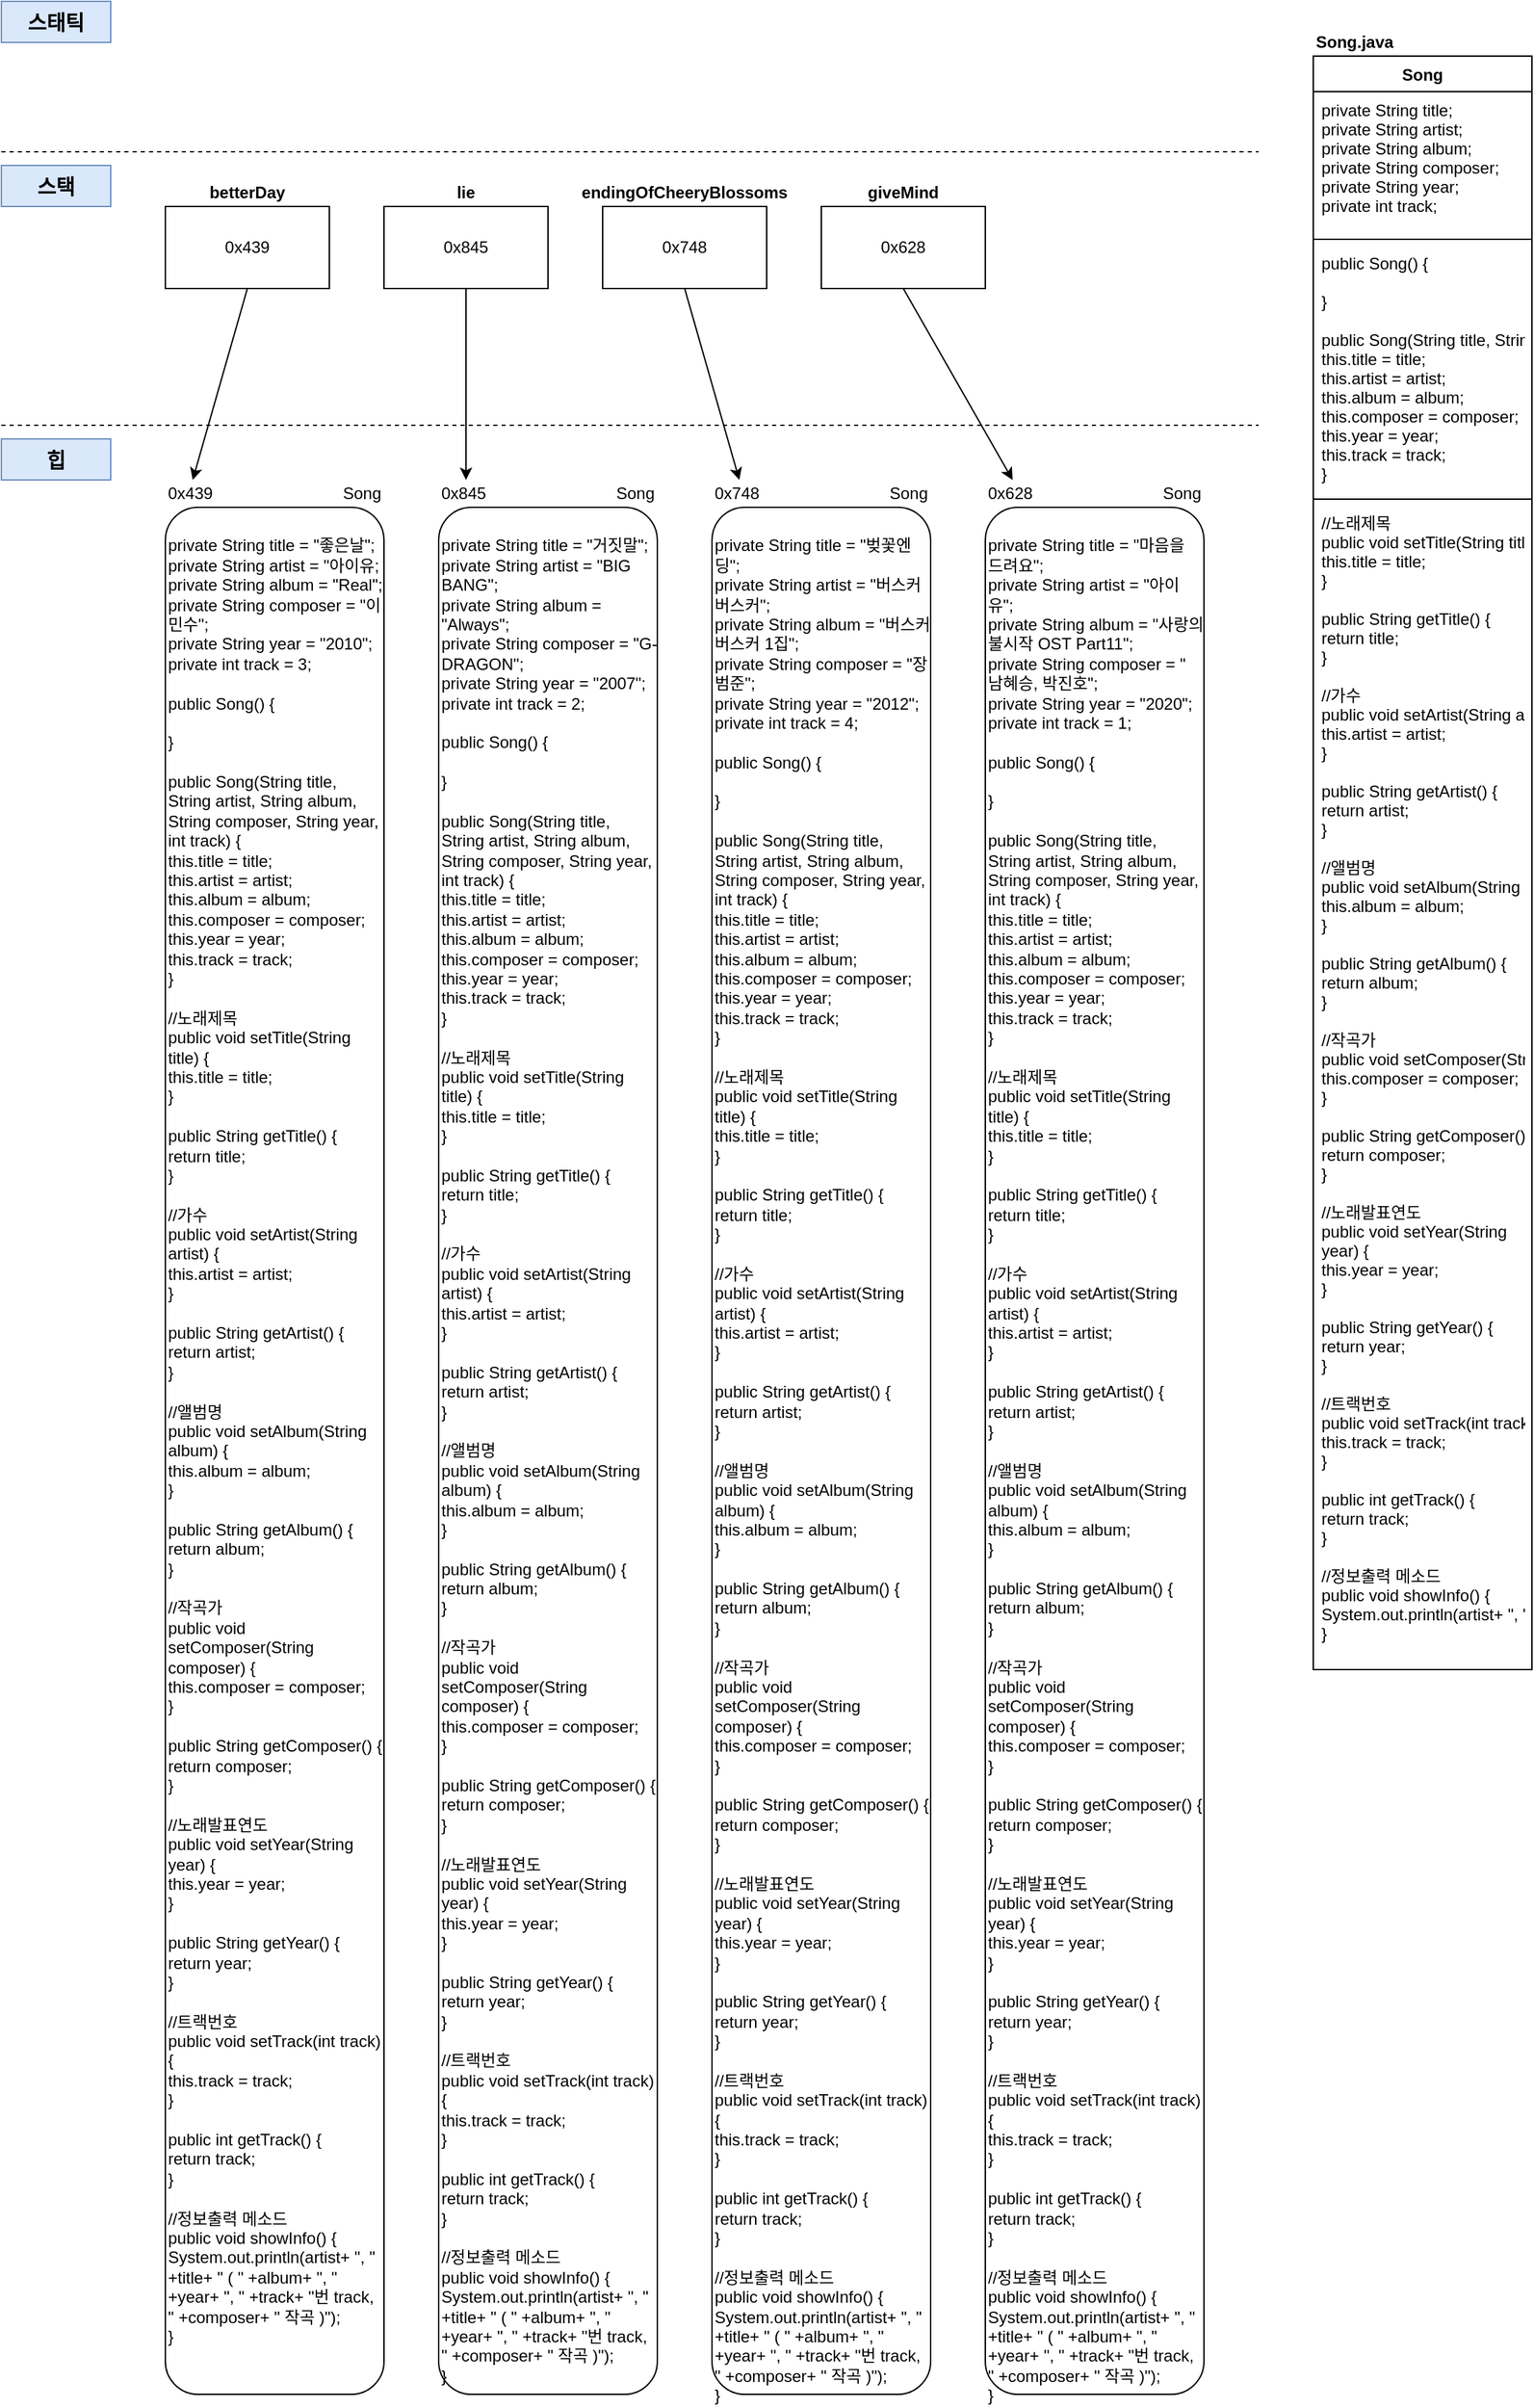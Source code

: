 <mxfile version="13.10.1" type="device"><diagram id="4M9veFwWJwYyHIDWzkil" name="Page-1"><mxGraphModel dx="544" dy="933" grid="1" gridSize="10" guides="1" tooltips="1" connect="1" arrows="1" fold="1" page="1" pageScale="1" pageWidth="827" pageHeight="1169" math="0" shadow="0"><root><mxCell id="0"/><mxCell id="1" parent="0"/><mxCell id="0_MMDdI4YtmM7xloeuNz-1" value="" style="endArrow=none;dashed=1;html=1;" edge="1" parent="1"><mxGeometry width="50" height="50" relative="1" as="geometry"><mxPoint y="120" as="sourcePoint"/><mxPoint x="920" y="120" as="targetPoint"/></mxGeometry></mxCell><mxCell id="0_MMDdI4YtmM7xloeuNz-2" value="" style="endArrow=none;dashed=1;html=1;" edge="1" parent="1"><mxGeometry width="50" height="50" relative="1" as="geometry"><mxPoint y="320" as="sourcePoint"/><mxPoint x="920" y="320" as="targetPoint"/></mxGeometry></mxCell><mxCell id="0_MMDdI4YtmM7xloeuNz-3" value="&lt;font style=&quot;font-size: 15px&quot;&gt;&lt;b&gt;스택&lt;/b&gt;&lt;/font&gt;" style="text;html=1;strokeColor=#6c8ebf;fillColor=#dae8fc;align=center;verticalAlign=middle;whiteSpace=wrap;rounded=0;" vertex="1" parent="1"><mxGeometry y="130" width="80" height="30" as="geometry"/></mxCell><mxCell id="0_MMDdI4YtmM7xloeuNz-4" value="&lt;font style=&quot;font-size: 15px&quot;&gt;&lt;b&gt;스태틱&lt;/b&gt;&lt;/font&gt;" style="text;html=1;strokeColor=#6c8ebf;fillColor=#dae8fc;align=center;verticalAlign=middle;whiteSpace=wrap;rounded=0;" vertex="1" parent="1"><mxGeometry y="10" width="80" height="30" as="geometry"/></mxCell><mxCell id="0_MMDdI4YtmM7xloeuNz-5" value="&lt;span style=&quot;font-size: 15px&quot;&gt;&lt;b&gt;힙&lt;/b&gt;&lt;/span&gt;" style="text;html=1;strokeColor=#6c8ebf;fillColor=#dae8fc;align=center;verticalAlign=middle;whiteSpace=wrap;rounded=0;" vertex="1" parent="1"><mxGeometry y="330" width="80" height="30" as="geometry"/></mxCell><mxCell id="0_MMDdI4YtmM7xloeuNz-43" value="&lt;span&gt;&lt;br&gt;private String title = &quot;좋은날&quot;;&lt;/span&gt;&lt;br style=&quot;padding: 0px ; margin: 0px&quot;&gt;&lt;span&gt;private String artist = &quot;아이유;&lt;/span&gt;&lt;br style=&quot;padding: 0px ; margin: 0px&quot;&gt;&lt;span&gt;private String album = &quot;Real&quot;;&lt;/span&gt;&lt;br style=&quot;padding: 0px ; margin: 0px&quot;&gt;&lt;span&gt;private String composer = &quot;이민수&quot;&lt;/span&gt;&lt;span&gt;;&lt;/span&gt;&lt;br style=&quot;padding: 0px ; margin: 0px&quot;&gt;&lt;span&gt;private String year = &quot;2010&quot;;&lt;/span&gt;&lt;br style=&quot;padding: 0px ; margin: 0px&quot;&gt;&lt;span&gt;private int track = 3;&lt;/span&gt;&lt;span&gt;&lt;br&gt;&lt;br&gt;&lt;/span&gt;&lt;span&gt;public Song() {&lt;/span&gt;&lt;br style=&quot;padding: 0px ; margin: 0px&quot;&gt;&lt;br style=&quot;padding: 0px ; margin: 0px&quot;&gt;&lt;span&gt;}&lt;/span&gt;&lt;br style=&quot;padding: 0px ; margin: 0px&quot;&gt;&lt;br style=&quot;padding: 0px ; margin: 0px&quot;&gt;&lt;span&gt;public Song(String title, String artist, String album, String composer, String year, int track) {&lt;/span&gt;&lt;br style=&quot;padding: 0px ; margin: 0px&quot;&gt;&lt;span&gt;this.title = title;&lt;/span&gt;&lt;br style=&quot;padding: 0px ; margin: 0px&quot;&gt;&lt;span&gt;this.artist = artist;&lt;/span&gt;&lt;br style=&quot;padding: 0px ; margin: 0px&quot;&gt;&lt;span&gt;this.album = album;&lt;/span&gt;&lt;br style=&quot;padding: 0px ; margin: 0px&quot;&gt;&lt;span&gt;this.composer = composer;&lt;/span&gt;&lt;br style=&quot;padding: 0px ; margin: 0px&quot;&gt;&lt;span&gt;this.year = year;&lt;/span&gt;&lt;br style=&quot;padding: 0px ; margin: 0px&quot;&gt;&lt;span&gt;this.track = track;&lt;/span&gt;&lt;br style=&quot;padding: 0px ; margin: 0px&quot;&gt;&lt;span&gt;}&lt;br&gt;&lt;/span&gt;&lt;span&gt;&lt;br&gt;&lt;/span&gt;&lt;span&gt;//노래제목&lt;/span&gt;&lt;br style=&quot;padding: 0px ; margin: 0px&quot;&gt;&lt;span&gt;public void setTitle(String title) {&lt;/span&gt;&lt;br style=&quot;padding: 0px ; margin: 0px&quot;&gt;&lt;span&gt;this.title = title;&lt;/span&gt;&lt;br style=&quot;padding: 0px ; margin: 0px&quot;&gt;&lt;span&gt;}&lt;/span&gt;&lt;br style=&quot;padding: 0px ; margin: 0px&quot;&gt;&lt;br style=&quot;padding: 0px ; margin: 0px&quot;&gt;&lt;span&gt;public String getTitle() {&lt;/span&gt;&lt;br style=&quot;padding: 0px ; margin: 0px&quot;&gt;&lt;span&gt;return title;&lt;/span&gt;&lt;br style=&quot;padding: 0px ; margin: 0px&quot;&gt;&lt;span&gt;}&lt;/span&gt;&lt;br style=&quot;padding: 0px ; margin: 0px&quot;&gt;&lt;br style=&quot;padding: 0px ; margin: 0px&quot;&gt;&lt;span&gt;//가수&lt;/span&gt;&lt;br style=&quot;padding: 0px ; margin: 0px&quot;&gt;&lt;span&gt;public void setArtist(String artist) {&lt;/span&gt;&lt;br style=&quot;padding: 0px ; margin: 0px&quot;&gt;&lt;span&gt;this.artist = artist;&lt;/span&gt;&lt;br style=&quot;padding: 0px ; margin: 0px&quot;&gt;&lt;span&gt;}&lt;/span&gt;&lt;br style=&quot;padding: 0px ; margin: 0px&quot;&gt;&lt;br style=&quot;padding: 0px ; margin: 0px&quot;&gt;&lt;span&gt;public String getArtist() {&lt;/span&gt;&lt;br style=&quot;padding: 0px ; margin: 0px&quot;&gt;&lt;span&gt;return artist;&lt;/span&gt;&lt;br style=&quot;padding: 0px ; margin: 0px&quot;&gt;&lt;span&gt;}&lt;/span&gt;&lt;br style=&quot;padding: 0px ; margin: 0px&quot;&gt;&lt;br style=&quot;padding: 0px ; margin: 0px&quot;&gt;&lt;span&gt;//앨범명&lt;/span&gt;&lt;br style=&quot;padding: 0px ; margin: 0px&quot;&gt;&lt;span&gt;public void setAlbum(String album) {&lt;/span&gt;&lt;br style=&quot;padding: 0px ; margin: 0px&quot;&gt;&lt;span&gt;this.album = album;&lt;/span&gt;&lt;br style=&quot;padding: 0px ; margin: 0px&quot;&gt;&lt;span&gt;}&lt;/span&gt;&lt;br style=&quot;padding: 0px ; margin: 0px&quot;&gt;&lt;br style=&quot;padding: 0px ; margin: 0px&quot;&gt;&lt;span&gt;public String getAlbum() {&lt;/span&gt;&lt;br style=&quot;padding: 0px ; margin: 0px&quot;&gt;&lt;span&gt;return album;&lt;/span&gt;&lt;br style=&quot;padding: 0px ; margin: 0px&quot;&gt;&lt;span&gt;}&lt;/span&gt;&lt;br style=&quot;padding: 0px ; margin: 0px&quot;&gt;&lt;br style=&quot;padding: 0px ; margin: 0px&quot;&gt;&lt;span&gt;//작곡가&lt;/span&gt;&lt;br style=&quot;padding: 0px ; margin: 0px&quot;&gt;&lt;span&gt;public void setComposer(String composer) {&lt;/span&gt;&lt;br style=&quot;padding: 0px ; margin: 0px&quot;&gt;&lt;span&gt;this.composer = composer;&lt;/span&gt;&lt;br style=&quot;padding: 0px ; margin: 0px&quot;&gt;&lt;span&gt;}&lt;/span&gt;&lt;br style=&quot;padding: 0px ; margin: 0px&quot;&gt;&lt;br style=&quot;padding: 0px ; margin: 0px&quot;&gt;&lt;span&gt;public String getComposer() {&lt;/span&gt;&lt;br style=&quot;padding: 0px ; margin: 0px&quot;&gt;&lt;span&gt;return composer;&lt;/span&gt;&lt;br style=&quot;padding: 0px ; margin: 0px&quot;&gt;&lt;span&gt;}&lt;/span&gt;&lt;br style=&quot;padding: 0px ; margin: 0px&quot;&gt;&lt;br style=&quot;padding: 0px ; margin: 0px&quot;&gt;&lt;span&gt;//노래발표연도&lt;/span&gt;&lt;br style=&quot;padding: 0px ; margin: 0px&quot;&gt;&lt;span&gt;public void setYear(&lt;/span&gt;&lt;span style=&quot;padding: 0px ; margin: 0px&quot;&gt;String&lt;/span&gt;&lt;br style=&quot;padding: 0px ; margin: 0px&quot;&gt;&lt;span&gt;year) {&lt;/span&gt;&lt;br style=&quot;padding: 0px ; margin: 0px&quot;&gt;&lt;span&gt;this.year = year;&lt;/span&gt;&lt;br style=&quot;padding: 0px ; margin: 0px&quot;&gt;&lt;span&gt;}&lt;/span&gt;&lt;br style=&quot;padding: 0px ; margin: 0px&quot;&gt;&lt;br style=&quot;padding: 0px ; margin: 0px&quot;&gt;&lt;span&gt;public&amp;nbsp;&lt;/span&gt;&lt;span style=&quot;padding: 0px ; margin: 0px&quot;&gt;String&lt;/span&gt;&lt;span&gt;&amp;nbsp;getYear() {&lt;/span&gt;&lt;br style=&quot;padding: 0px ; margin: 0px&quot;&gt;&lt;span&gt;return year;&lt;/span&gt;&lt;br style=&quot;padding: 0px ; margin: 0px&quot;&gt;&lt;span&gt;}&lt;/span&gt;&lt;br style=&quot;padding: 0px ; margin: 0px&quot;&gt;&lt;br style=&quot;padding: 0px ; margin: 0px&quot;&gt;&lt;span&gt;//트랙번호&lt;/span&gt;&lt;br style=&quot;padding: 0px ; margin: 0px&quot;&gt;&lt;span&gt;public void setTrack(int track) {&lt;/span&gt;&lt;br style=&quot;padding: 0px ; margin: 0px&quot;&gt;&lt;span&gt;this.track = track;&lt;/span&gt;&lt;br style=&quot;padding: 0px ; margin: 0px&quot;&gt;&lt;span&gt;}&lt;/span&gt;&lt;br style=&quot;padding: 0px ; margin: 0px&quot;&gt;&lt;br style=&quot;padding: 0px ; margin: 0px&quot;&gt;&lt;span&gt;public int getTrack() {&lt;/span&gt;&lt;br style=&quot;padding: 0px ; margin: 0px&quot;&gt;&lt;span&gt;return track;&lt;/span&gt;&lt;br style=&quot;padding: 0px ; margin: 0px&quot;&gt;&lt;span&gt;}&lt;/span&gt;&lt;br style=&quot;padding: 0px ; margin: 0px&quot;&gt;&lt;br style=&quot;padding: 0px ; margin: 0px&quot;&gt;&lt;span&gt;//정보출력 메소드&lt;/span&gt;&lt;br style=&quot;padding: 0px ; margin: 0px&quot;&gt;&lt;span&gt;public void showInfo() {&lt;/span&gt;&lt;br style=&quot;padding: 0px ; margin: 0px&quot;&gt;&lt;span&gt;System.out.println(artist+ &quot;, &quot; +title+ &quot; ( &quot; +album+ &quot;, &quot; +year+ &quot;, &quot; +track+ &quot;번 track, &quot; +composer+ &quot; 작곡 )&quot;);&lt;/span&gt;&lt;br style=&quot;padding: 0px ; margin: 0px&quot;&gt;&lt;span&gt;}&lt;/span&gt;&lt;span&gt;&lt;br&gt;&lt;/span&gt;" style="rounded=1;whiteSpace=wrap;html=1;align=left;verticalAlign=top;" vertex="1" parent="1"><mxGeometry x="120" y="380" width="160" height="1380" as="geometry"/></mxCell><mxCell id="0_MMDdI4YtmM7xloeuNz-44" value="0x439" style="text;html=1;strokeColor=none;fillColor=none;align=left;verticalAlign=middle;whiteSpace=wrap;rounded=0;" vertex="1" parent="1"><mxGeometry x="120" y="360" width="80" height="20" as="geometry"/></mxCell><mxCell id="0_MMDdI4YtmM7xloeuNz-45" value="Song" style="text;html=1;strokeColor=none;fillColor=none;align=right;verticalAlign=middle;whiteSpace=wrap;rounded=0;" vertex="1" parent="1"><mxGeometry x="200" y="360" width="80" height="20" as="geometry"/></mxCell><mxCell id="0_MMDdI4YtmM7xloeuNz-47" value="" style="endArrow=classic;html=1;entryX=0.25;entryY=0;entryDx=0;entryDy=0;exitX=0.5;exitY=1;exitDx=0;exitDy=0;" edge="1" parent="1" source="0_MMDdI4YtmM7xloeuNz-61" target="0_MMDdI4YtmM7xloeuNz-44"><mxGeometry width="50" height="50" relative="1" as="geometry"><mxPoint x="190" y="220" as="sourcePoint"/><mxPoint x="250" y="410" as="targetPoint"/></mxGeometry></mxCell><mxCell id="0_MMDdI4YtmM7xloeuNz-49" value="&lt;span&gt;&lt;br&gt;private String title = &quot;거짓말&quot;;&lt;/span&gt;&lt;br style=&quot;padding: 0px ; margin: 0px&quot;&gt;&lt;span&gt;private String artist = &quot;BIG BANG&quot;;&lt;/span&gt;&lt;br style=&quot;padding: 0px ; margin: 0px&quot;&gt;&lt;span&gt;private String album = &quot;Always&quot;;&lt;/span&gt;&lt;br style=&quot;padding: 0px ; margin: 0px&quot;&gt;&lt;span&gt;private String composer = &quot;G-DRAGON&quot;&lt;/span&gt;&lt;span&gt;;&lt;/span&gt;&lt;br style=&quot;padding: 0px ; margin: 0px&quot;&gt;&lt;span&gt;private String year = &quot;2007&quot;;&lt;/span&gt;&lt;br style=&quot;padding: 0px ; margin: 0px&quot;&gt;&lt;span&gt;private int track = 2;&lt;/span&gt;&lt;span&gt;&lt;br&gt;&lt;br&gt;&lt;/span&gt;&lt;span&gt;public Song() {&lt;/span&gt;&lt;br style=&quot;padding: 0px ; margin: 0px&quot;&gt;&lt;br style=&quot;padding: 0px ; margin: 0px&quot;&gt;&lt;span&gt;}&lt;/span&gt;&lt;br style=&quot;padding: 0px ; margin: 0px&quot;&gt;&lt;br style=&quot;padding: 0px ; margin: 0px&quot;&gt;&lt;span&gt;public Song(String title, String artist, String album, String composer, String year, int track) {&lt;/span&gt;&lt;br style=&quot;padding: 0px ; margin: 0px&quot;&gt;&lt;span&gt;this.title = title;&lt;/span&gt;&lt;br style=&quot;padding: 0px ; margin: 0px&quot;&gt;&lt;span&gt;this.artist = artist;&lt;/span&gt;&lt;br style=&quot;padding: 0px ; margin: 0px&quot;&gt;&lt;span&gt;this.album = album;&lt;/span&gt;&lt;br style=&quot;padding: 0px ; margin: 0px&quot;&gt;&lt;span&gt;this.composer = composer;&lt;/span&gt;&lt;br style=&quot;padding: 0px ; margin: 0px&quot;&gt;&lt;span&gt;this.year = year;&lt;/span&gt;&lt;br style=&quot;padding: 0px ; margin: 0px&quot;&gt;&lt;span&gt;this.track = track;&lt;/span&gt;&lt;br style=&quot;padding: 0px ; margin: 0px&quot;&gt;&lt;span&gt;}&lt;br&gt;&lt;/span&gt;&lt;span&gt;&lt;br&gt;&lt;/span&gt;&lt;span&gt;//노래제목&lt;/span&gt;&lt;br style=&quot;padding: 0px ; margin: 0px&quot;&gt;&lt;span&gt;public void setTitle(String title) {&lt;/span&gt;&lt;br style=&quot;padding: 0px ; margin: 0px&quot;&gt;&lt;span&gt;this.title = title;&lt;/span&gt;&lt;br style=&quot;padding: 0px ; margin: 0px&quot;&gt;&lt;span&gt;}&lt;/span&gt;&lt;br style=&quot;padding: 0px ; margin: 0px&quot;&gt;&lt;br style=&quot;padding: 0px ; margin: 0px&quot;&gt;&lt;span&gt;public String getTitle() {&lt;/span&gt;&lt;br style=&quot;padding: 0px ; margin: 0px&quot;&gt;&lt;span&gt;return title;&lt;/span&gt;&lt;br style=&quot;padding: 0px ; margin: 0px&quot;&gt;&lt;span&gt;}&lt;/span&gt;&lt;br style=&quot;padding: 0px ; margin: 0px&quot;&gt;&lt;br style=&quot;padding: 0px ; margin: 0px&quot;&gt;&lt;span&gt;//가수&lt;/span&gt;&lt;br style=&quot;padding: 0px ; margin: 0px&quot;&gt;&lt;span&gt;public void setArtist(String artist) {&lt;/span&gt;&lt;br style=&quot;padding: 0px ; margin: 0px&quot;&gt;&lt;span&gt;this.artist = artist;&lt;/span&gt;&lt;br style=&quot;padding: 0px ; margin: 0px&quot;&gt;&lt;span&gt;}&lt;/span&gt;&lt;br style=&quot;padding: 0px ; margin: 0px&quot;&gt;&lt;br style=&quot;padding: 0px ; margin: 0px&quot;&gt;&lt;span&gt;public String getArtist() {&lt;/span&gt;&lt;br style=&quot;padding: 0px ; margin: 0px&quot;&gt;&lt;span&gt;return artist;&lt;/span&gt;&lt;br style=&quot;padding: 0px ; margin: 0px&quot;&gt;&lt;span&gt;}&lt;/span&gt;&lt;br style=&quot;padding: 0px ; margin: 0px&quot;&gt;&lt;br style=&quot;padding: 0px ; margin: 0px&quot;&gt;&lt;span&gt;//앨범명&lt;/span&gt;&lt;br style=&quot;padding: 0px ; margin: 0px&quot;&gt;&lt;span&gt;public void setAlbum(String album) {&lt;/span&gt;&lt;br style=&quot;padding: 0px ; margin: 0px&quot;&gt;&lt;span&gt;this.album = album;&lt;/span&gt;&lt;br style=&quot;padding: 0px ; margin: 0px&quot;&gt;&lt;span&gt;}&lt;/span&gt;&lt;br style=&quot;padding: 0px ; margin: 0px&quot;&gt;&lt;br style=&quot;padding: 0px ; margin: 0px&quot;&gt;&lt;span&gt;public String getAlbum() {&lt;/span&gt;&lt;br style=&quot;padding: 0px ; margin: 0px&quot;&gt;&lt;span&gt;return album;&lt;/span&gt;&lt;br style=&quot;padding: 0px ; margin: 0px&quot;&gt;&lt;span&gt;}&lt;/span&gt;&lt;br style=&quot;padding: 0px ; margin: 0px&quot;&gt;&lt;br style=&quot;padding: 0px ; margin: 0px&quot;&gt;&lt;span&gt;//작곡가&lt;/span&gt;&lt;br style=&quot;padding: 0px ; margin: 0px&quot;&gt;&lt;span&gt;public void setComposer(String composer) {&lt;/span&gt;&lt;br style=&quot;padding: 0px ; margin: 0px&quot;&gt;&lt;span&gt;this.composer = composer;&lt;/span&gt;&lt;br style=&quot;padding: 0px ; margin: 0px&quot;&gt;&lt;span&gt;}&lt;/span&gt;&lt;br style=&quot;padding: 0px ; margin: 0px&quot;&gt;&lt;br style=&quot;padding: 0px ; margin: 0px&quot;&gt;&lt;span&gt;public String getComposer() {&lt;/span&gt;&lt;br style=&quot;padding: 0px ; margin: 0px&quot;&gt;&lt;span&gt;return composer;&lt;/span&gt;&lt;br style=&quot;padding: 0px ; margin: 0px&quot;&gt;&lt;span&gt;}&lt;/span&gt;&lt;br style=&quot;padding: 0px ; margin: 0px&quot;&gt;&lt;br style=&quot;padding: 0px ; margin: 0px&quot;&gt;&lt;span&gt;//노래발표연도&lt;/span&gt;&lt;br style=&quot;padding: 0px ; margin: 0px&quot;&gt;&lt;span&gt;public void setYear(&lt;/span&gt;&lt;span style=&quot;padding: 0px ; margin: 0px&quot;&gt;String&lt;/span&gt;&lt;br style=&quot;padding: 0px ; margin: 0px&quot;&gt;&lt;span&gt;year) {&lt;/span&gt;&lt;br style=&quot;padding: 0px ; margin: 0px&quot;&gt;&lt;span&gt;this.year = year;&lt;/span&gt;&lt;br style=&quot;padding: 0px ; margin: 0px&quot;&gt;&lt;span&gt;}&lt;/span&gt;&lt;br style=&quot;padding: 0px ; margin: 0px&quot;&gt;&lt;br style=&quot;padding: 0px ; margin: 0px&quot;&gt;&lt;span&gt;public&amp;nbsp;&lt;/span&gt;&lt;span style=&quot;padding: 0px ; margin: 0px&quot;&gt;String&lt;/span&gt;&lt;span&gt;&amp;nbsp;getYear() {&lt;/span&gt;&lt;br style=&quot;padding: 0px ; margin: 0px&quot;&gt;&lt;span&gt;return year;&lt;/span&gt;&lt;br style=&quot;padding: 0px ; margin: 0px&quot;&gt;&lt;span&gt;}&lt;/span&gt;&lt;br style=&quot;padding: 0px ; margin: 0px&quot;&gt;&lt;br style=&quot;padding: 0px ; margin: 0px&quot;&gt;&lt;span&gt;//트랙번호&lt;/span&gt;&lt;br style=&quot;padding: 0px ; margin: 0px&quot;&gt;&lt;span&gt;public void setTrack(int track) {&lt;/span&gt;&lt;br style=&quot;padding: 0px ; margin: 0px&quot;&gt;&lt;span&gt;this.track = track;&lt;/span&gt;&lt;br style=&quot;padding: 0px ; margin: 0px&quot;&gt;&lt;span&gt;}&lt;/span&gt;&lt;br style=&quot;padding: 0px ; margin: 0px&quot;&gt;&lt;br style=&quot;padding: 0px ; margin: 0px&quot;&gt;&lt;span&gt;public int getTrack() {&lt;/span&gt;&lt;br style=&quot;padding: 0px ; margin: 0px&quot;&gt;&lt;span&gt;return track;&lt;/span&gt;&lt;br style=&quot;padding: 0px ; margin: 0px&quot;&gt;&lt;span&gt;}&lt;/span&gt;&lt;br style=&quot;padding: 0px ; margin: 0px&quot;&gt;&lt;br style=&quot;padding: 0px ; margin: 0px&quot;&gt;&lt;span&gt;//정보출력 메소드&lt;/span&gt;&lt;br style=&quot;padding: 0px ; margin: 0px&quot;&gt;&lt;span&gt;public void showInfo() {&lt;/span&gt;&lt;br style=&quot;padding: 0px ; margin: 0px&quot;&gt;&lt;span&gt;System.out.println(artist+ &quot;, &quot; +title+ &quot; ( &quot; +album+ &quot;, &quot; +year+ &quot;, &quot; +track+ &quot;번 track, &quot; +composer+ &quot; 작곡 )&quot;);&lt;/span&gt;&lt;br style=&quot;padding: 0px ; margin: 0px&quot;&gt;&lt;span&gt;}&lt;/span&gt;&lt;span&gt;&lt;br&gt;&lt;/span&gt;" style="rounded=1;whiteSpace=wrap;html=1;align=left;verticalAlign=top;" vertex="1" parent="1"><mxGeometry x="320" y="380" width="160" height="1380" as="geometry"/></mxCell><mxCell id="0_MMDdI4YtmM7xloeuNz-50" value="0x845" style="text;html=1;strokeColor=none;fillColor=none;align=left;verticalAlign=middle;whiteSpace=wrap;rounded=0;" vertex="1" parent="1"><mxGeometry x="320" y="360" width="80" height="20" as="geometry"/></mxCell><mxCell id="0_MMDdI4YtmM7xloeuNz-51" value="Song" style="text;html=1;strokeColor=none;fillColor=none;align=right;verticalAlign=middle;whiteSpace=wrap;rounded=0;" vertex="1" parent="1"><mxGeometry x="400" y="360" width="80" height="20" as="geometry"/></mxCell><mxCell id="0_MMDdI4YtmM7xloeuNz-52" value="" style="endArrow=classic;html=1;exitX=0.5;exitY=1;exitDx=0;exitDy=0;entryX=0.25;entryY=0;entryDx=0;entryDy=0;" edge="1" parent="1" source="0_MMDdI4YtmM7xloeuNz-66" target="0_MMDdI4YtmM7xloeuNz-50"><mxGeometry width="50" height="50" relative="1" as="geometry"><mxPoint x="390" y="220.0" as="sourcePoint"/><mxPoint x="450" y="410" as="targetPoint"/></mxGeometry></mxCell><mxCell id="0_MMDdI4YtmM7xloeuNz-54" value="&lt;span&gt;&lt;br&gt;private String title = &quot;벚꽃엔딩&quot;;&lt;/span&gt;&lt;br style=&quot;padding: 0px ; margin: 0px&quot;&gt;&lt;span&gt;private String artist = &quot;버스커버스커&quot;;&lt;/span&gt;&lt;br style=&quot;padding: 0px ; margin: 0px&quot;&gt;&lt;span&gt;private String album = &quot;버스커버스커 1집&quot;;&lt;/span&gt;&lt;br style=&quot;padding: 0px ; margin: 0px&quot;&gt;&lt;span&gt;private String composer = &quot;장범준&quot;&lt;/span&gt;&lt;span&gt;;&lt;/span&gt;&lt;br style=&quot;padding: 0px ; margin: 0px&quot;&gt;&lt;span&gt;private String year = &quot;2012&quot;;&lt;/span&gt;&lt;br style=&quot;padding: 0px ; margin: 0px&quot;&gt;&lt;span&gt;private int track = 4;&lt;/span&gt;&lt;span&gt;&lt;br&gt;&lt;/span&gt;&lt;span&gt;&lt;br&gt;&lt;/span&gt;&lt;span&gt;public Song() {&lt;/span&gt;&lt;br style=&quot;padding: 0px ; margin: 0px&quot;&gt;&lt;br style=&quot;padding: 0px ; margin: 0px&quot;&gt;&lt;span&gt;}&lt;/span&gt;&lt;br style=&quot;padding: 0px ; margin: 0px&quot;&gt;&lt;br style=&quot;padding: 0px ; margin: 0px&quot;&gt;&lt;span&gt;public Song(String title, String artist, String album, String composer, String year, int track) {&lt;/span&gt;&lt;br style=&quot;padding: 0px ; margin: 0px&quot;&gt;&lt;span&gt;this.title = title;&lt;/span&gt;&lt;br style=&quot;padding: 0px ; margin: 0px&quot;&gt;&lt;span&gt;this.artist = artist;&lt;/span&gt;&lt;br style=&quot;padding: 0px ; margin: 0px&quot;&gt;&lt;span&gt;this.album = album;&lt;/span&gt;&lt;br style=&quot;padding: 0px ; margin: 0px&quot;&gt;&lt;span&gt;this.composer = composer;&lt;/span&gt;&lt;br style=&quot;padding: 0px ; margin: 0px&quot;&gt;&lt;span&gt;this.year = year;&lt;/span&gt;&lt;br style=&quot;padding: 0px ; margin: 0px&quot;&gt;&lt;span&gt;this.track = track;&lt;/span&gt;&lt;br style=&quot;padding: 0px ; margin: 0px&quot;&gt;&lt;span&gt;}&lt;br&gt;&lt;/span&gt;&lt;span&gt;&lt;br&gt;//노래제목&lt;/span&gt;&lt;br style=&quot;padding: 0px ; margin: 0px&quot;&gt;&lt;span&gt;public void setTitle(String title) {&lt;/span&gt;&lt;br style=&quot;padding: 0px ; margin: 0px&quot;&gt;&lt;span&gt;this.title = title;&lt;/span&gt;&lt;br style=&quot;padding: 0px ; margin: 0px&quot;&gt;&lt;span&gt;}&lt;/span&gt;&lt;br style=&quot;padding: 0px ; margin: 0px&quot;&gt;&lt;br style=&quot;padding: 0px ; margin: 0px&quot;&gt;&lt;span&gt;public String getTitle() {&lt;/span&gt;&lt;br style=&quot;padding: 0px ; margin: 0px&quot;&gt;&lt;span&gt;return title;&lt;/span&gt;&lt;br style=&quot;padding: 0px ; margin: 0px&quot;&gt;&lt;span&gt;}&lt;/span&gt;&lt;br style=&quot;padding: 0px ; margin: 0px&quot;&gt;&lt;br style=&quot;padding: 0px ; margin: 0px&quot;&gt;&lt;span&gt;//가수&lt;/span&gt;&lt;br style=&quot;padding: 0px ; margin: 0px&quot;&gt;&lt;span&gt;public void setArtist(String artist) {&lt;/span&gt;&lt;br style=&quot;padding: 0px ; margin: 0px&quot;&gt;&lt;span&gt;this.artist = artist;&lt;/span&gt;&lt;br style=&quot;padding: 0px ; margin: 0px&quot;&gt;&lt;span&gt;}&lt;/span&gt;&lt;br style=&quot;padding: 0px ; margin: 0px&quot;&gt;&lt;br style=&quot;padding: 0px ; margin: 0px&quot;&gt;&lt;span&gt;public String getArtist() {&lt;/span&gt;&lt;br style=&quot;padding: 0px ; margin: 0px&quot;&gt;&lt;span&gt;return artist;&lt;/span&gt;&lt;br style=&quot;padding: 0px ; margin: 0px&quot;&gt;&lt;span&gt;}&lt;/span&gt;&lt;br style=&quot;padding: 0px ; margin: 0px&quot;&gt;&lt;br style=&quot;padding: 0px ; margin: 0px&quot;&gt;&lt;span&gt;//앨범명&lt;/span&gt;&lt;br style=&quot;padding: 0px ; margin: 0px&quot;&gt;&lt;span&gt;public void setAlbum(String album) {&lt;/span&gt;&lt;br style=&quot;padding: 0px ; margin: 0px&quot;&gt;&lt;span&gt;this.album = album;&lt;/span&gt;&lt;br style=&quot;padding: 0px ; margin: 0px&quot;&gt;&lt;span&gt;}&lt;/span&gt;&lt;br style=&quot;padding: 0px ; margin: 0px&quot;&gt;&lt;br style=&quot;padding: 0px ; margin: 0px&quot;&gt;&lt;span&gt;public String getAlbum() {&lt;/span&gt;&lt;br style=&quot;padding: 0px ; margin: 0px&quot;&gt;&lt;span&gt;return album;&lt;/span&gt;&lt;br style=&quot;padding: 0px ; margin: 0px&quot;&gt;&lt;span&gt;}&lt;/span&gt;&lt;br style=&quot;padding: 0px ; margin: 0px&quot;&gt;&lt;br style=&quot;padding: 0px ; margin: 0px&quot;&gt;&lt;span&gt;//작곡가&lt;/span&gt;&lt;br style=&quot;padding: 0px ; margin: 0px&quot;&gt;&lt;span&gt;public void setComposer(String composer) {&lt;/span&gt;&lt;br style=&quot;padding: 0px ; margin: 0px&quot;&gt;&lt;span&gt;this.composer = composer;&lt;/span&gt;&lt;br style=&quot;padding: 0px ; margin: 0px&quot;&gt;&lt;span&gt;}&lt;/span&gt;&lt;br style=&quot;padding: 0px ; margin: 0px&quot;&gt;&lt;br style=&quot;padding: 0px ; margin: 0px&quot;&gt;&lt;span&gt;public String getComposer() {&lt;/span&gt;&lt;br style=&quot;padding: 0px ; margin: 0px&quot;&gt;&lt;span&gt;return composer;&lt;/span&gt;&lt;br style=&quot;padding: 0px ; margin: 0px&quot;&gt;&lt;span&gt;}&lt;/span&gt;&lt;br style=&quot;padding: 0px ; margin: 0px&quot;&gt;&lt;br style=&quot;padding: 0px ; margin: 0px&quot;&gt;&lt;span&gt;//노래발표연도&lt;/span&gt;&lt;br style=&quot;padding: 0px ; margin: 0px&quot;&gt;&lt;span&gt;public void setYear(&lt;/span&gt;&lt;span style=&quot;padding: 0px ; margin: 0px&quot;&gt;String&lt;/span&gt;&lt;br style=&quot;padding: 0px ; margin: 0px&quot;&gt;&lt;span&gt;year) {&lt;/span&gt;&lt;br style=&quot;padding: 0px ; margin: 0px&quot;&gt;&lt;span&gt;this.year = year;&lt;/span&gt;&lt;br style=&quot;padding: 0px ; margin: 0px&quot;&gt;&lt;span&gt;}&lt;/span&gt;&lt;br style=&quot;padding: 0px ; margin: 0px&quot;&gt;&lt;br style=&quot;padding: 0px ; margin: 0px&quot;&gt;&lt;span&gt;public&amp;nbsp;&lt;/span&gt;&lt;span style=&quot;padding: 0px ; margin: 0px&quot;&gt;String&lt;/span&gt;&lt;span&gt;&amp;nbsp;getYear() {&lt;/span&gt;&lt;br style=&quot;padding: 0px ; margin: 0px&quot;&gt;&lt;span&gt;return year;&lt;/span&gt;&lt;br style=&quot;padding: 0px ; margin: 0px&quot;&gt;&lt;span&gt;}&lt;/span&gt;&lt;br style=&quot;padding: 0px ; margin: 0px&quot;&gt;&lt;br style=&quot;padding: 0px ; margin: 0px&quot;&gt;&lt;span&gt;//트랙번호&lt;/span&gt;&lt;br style=&quot;padding: 0px ; margin: 0px&quot;&gt;&lt;span&gt;public void setTrack(int track) {&lt;/span&gt;&lt;br style=&quot;padding: 0px ; margin: 0px&quot;&gt;&lt;span&gt;this.track = track;&lt;/span&gt;&lt;br style=&quot;padding: 0px ; margin: 0px&quot;&gt;&lt;span&gt;}&lt;/span&gt;&lt;br style=&quot;padding: 0px ; margin: 0px&quot;&gt;&lt;br style=&quot;padding: 0px ; margin: 0px&quot;&gt;&lt;span&gt;public int getTrack() {&lt;/span&gt;&lt;br style=&quot;padding: 0px ; margin: 0px&quot;&gt;&lt;span&gt;return track;&lt;/span&gt;&lt;br style=&quot;padding: 0px ; margin: 0px&quot;&gt;&lt;span&gt;}&lt;/span&gt;&lt;br style=&quot;padding: 0px ; margin: 0px&quot;&gt;&lt;br style=&quot;padding: 0px ; margin: 0px&quot;&gt;&lt;span&gt;//정보출력 메소드&lt;/span&gt;&lt;br style=&quot;padding: 0px ; margin: 0px&quot;&gt;&lt;span&gt;public void showInfo() {&lt;/span&gt;&lt;br style=&quot;padding: 0px ; margin: 0px&quot;&gt;&lt;span&gt;System.out.println(artist+ &quot;, &quot; +title+ &quot; ( &quot; +album+ &quot;, &quot; +year+ &quot;, &quot; +track+ &quot;번 track, &quot; +composer+ &quot; 작곡 )&quot;);&lt;/span&gt;&lt;br style=&quot;padding: 0px ; margin: 0px&quot;&gt;&lt;span&gt;}&lt;/span&gt;&lt;span&gt;&lt;br&gt;&lt;/span&gt;" style="rounded=1;whiteSpace=wrap;html=1;align=left;verticalAlign=top;" vertex="1" parent="1"><mxGeometry x="520" y="380" width="160" height="1380" as="geometry"/></mxCell><mxCell id="0_MMDdI4YtmM7xloeuNz-55" value="0x748" style="text;html=1;strokeColor=none;fillColor=none;align=left;verticalAlign=middle;whiteSpace=wrap;rounded=0;" vertex="1" parent="1"><mxGeometry x="520" y="360" width="80" height="20" as="geometry"/></mxCell><mxCell id="0_MMDdI4YtmM7xloeuNz-56" value="Song" style="text;html=1;strokeColor=none;fillColor=none;align=right;verticalAlign=middle;whiteSpace=wrap;rounded=0;" vertex="1" parent="1"><mxGeometry x="600" y="360" width="80" height="20" as="geometry"/></mxCell><mxCell id="0_MMDdI4YtmM7xloeuNz-57" value="" style="endArrow=classic;html=1;exitX=0.5;exitY=1;exitDx=0;exitDy=0;entryX=0.25;entryY=0;entryDx=0;entryDy=0;" edge="1" parent="1" source="0_MMDdI4YtmM7xloeuNz-69" target="0_MMDdI4YtmM7xloeuNz-55"><mxGeometry width="50" height="50" relative="1" as="geometry"><mxPoint x="590" y="220.0" as="sourcePoint"/><mxPoint x="650" y="410" as="targetPoint"/></mxGeometry></mxCell><mxCell id="0_MMDdI4YtmM7xloeuNz-63" value="" style="group" vertex="1" connectable="0" parent="1"><mxGeometry x="120" y="140" width="120" height="80" as="geometry"/></mxCell><mxCell id="0_MMDdI4YtmM7xloeuNz-61" value="0x439" style="rounded=0;whiteSpace=wrap;html=1;" vertex="1" parent="0_MMDdI4YtmM7xloeuNz-63"><mxGeometry y="20" width="120" height="60" as="geometry"/></mxCell><mxCell id="0_MMDdI4YtmM7xloeuNz-62" value="&lt;b&gt;betterDay&lt;/b&gt;" style="text;html=1;strokeColor=none;fillColor=none;align=center;verticalAlign=middle;whiteSpace=wrap;rounded=0;" vertex="1" parent="0_MMDdI4YtmM7xloeuNz-63"><mxGeometry width="120" height="20" as="geometry"/></mxCell><mxCell id="0_MMDdI4YtmM7xloeuNz-65" value="" style="group" vertex="1" connectable="0" parent="1"><mxGeometry x="280" y="140" width="120" height="80" as="geometry"/></mxCell><mxCell id="0_MMDdI4YtmM7xloeuNz-66" value="0x845" style="rounded=0;whiteSpace=wrap;html=1;" vertex="1" parent="0_MMDdI4YtmM7xloeuNz-65"><mxGeometry y="20" width="120" height="60" as="geometry"/></mxCell><mxCell id="0_MMDdI4YtmM7xloeuNz-67" value="&lt;b&gt;lie&lt;/b&gt;" style="text;html=1;strokeColor=none;fillColor=none;align=center;verticalAlign=middle;whiteSpace=wrap;rounded=0;" vertex="1" parent="0_MMDdI4YtmM7xloeuNz-65"><mxGeometry width="120" height="20" as="geometry"/></mxCell><mxCell id="0_MMDdI4YtmM7xloeuNz-68" value="" style="group" vertex="1" connectable="0" parent="1"><mxGeometry x="440" y="140" width="120" height="80" as="geometry"/></mxCell><mxCell id="0_MMDdI4YtmM7xloeuNz-69" value="0x748" style="rounded=0;whiteSpace=wrap;html=1;" vertex="1" parent="0_MMDdI4YtmM7xloeuNz-68"><mxGeometry y="20" width="120" height="60" as="geometry"/></mxCell><mxCell id="0_MMDdI4YtmM7xloeuNz-70" value="&lt;b&gt;endingOfCheeryBlossoms&lt;/b&gt;" style="text;html=1;strokeColor=none;fillColor=none;align=center;verticalAlign=middle;whiteSpace=wrap;rounded=0;" vertex="1" parent="0_MMDdI4YtmM7xloeuNz-68"><mxGeometry width="120" height="20" as="geometry"/></mxCell><mxCell id="0_MMDdI4YtmM7xloeuNz-60" value="" style="group;fontStyle=1" vertex="1" connectable="0" parent="1"><mxGeometry x="960" y="30" width="160" height="1010" as="geometry"/></mxCell><mxCell id="0_MMDdI4YtmM7xloeuNz-27" value="Song" style="swimlane;fontStyle=1;align=center;verticalAlign=top;childLayout=stackLayout;horizontal=1;startSize=26;horizontalStack=0;resizeParent=1;resizeParentMax=0;resizeLast=0;collapsible=1;marginBottom=0;" vertex="1" parent="0_MMDdI4YtmM7xloeuNz-60"><mxGeometry y="20" width="160" height="1180" as="geometry"/></mxCell><mxCell id="0_MMDdI4YtmM7xloeuNz-28" value="private String title;&#10;private String artist;&#10;private String album;&#10;private String composer;&#10;private String year;&#10;private int track;" style="text;strokeColor=none;fillColor=none;align=left;verticalAlign=top;spacingLeft=4;spacingRight=4;overflow=hidden;rotatable=0;points=[[0,0.5],[1,0.5]];portConstraint=eastwest;" vertex="1" parent="0_MMDdI4YtmM7xloeuNz-27"><mxGeometry y="26" width="160" height="104" as="geometry"/></mxCell><mxCell id="0_MMDdI4YtmM7xloeuNz-29" value="" style="line;strokeWidth=1;fillColor=none;align=left;verticalAlign=middle;spacingTop=-1;spacingLeft=3;spacingRight=3;rotatable=0;labelPosition=right;points=[];portConstraint=eastwest;" vertex="1" parent="0_MMDdI4YtmM7xloeuNz-27"><mxGeometry y="130" width="160" height="8" as="geometry"/></mxCell><mxCell id="0_MMDdI4YtmM7xloeuNz-82" value="public Song() {&#10;&#10;}&#10;&#10;&#9;public Song(String title, String artist, String album, String composer, String year, int track) {&#10;&#9;&#9;this.title = title;&#10;&#9;&#9;this.artist = artist;&#10;&#9;&#9;this.album = album;&#10;&#9;&#9;this.composer = composer;&#10;&#9;&#9;this.year = year;&#10;&#9;&#9;this.track = track;&#10;&#9;}" style="text;strokeColor=none;fillColor=none;align=left;verticalAlign=top;spacingLeft=4;spacingRight=4;overflow=hidden;rotatable=0;points=[[0,0.5],[1,0.5]];portConstraint=eastwest;" vertex="1" parent="0_MMDdI4YtmM7xloeuNz-27"><mxGeometry y="138" width="160" height="182" as="geometry"/></mxCell><mxCell id="0_MMDdI4YtmM7xloeuNz-83" value="" style="line;strokeWidth=1;fillColor=none;align=left;verticalAlign=middle;spacingTop=-1;spacingLeft=3;spacingRight=3;rotatable=0;labelPosition=right;points=[];portConstraint=eastwest;" vertex="1" parent="0_MMDdI4YtmM7xloeuNz-27"><mxGeometry y="320" width="160" height="8" as="geometry"/></mxCell><mxCell id="0_MMDdI4YtmM7xloeuNz-30" value="//노래제목&#10;&#9;public void setTitle(String title) {&#10;&#9;&#9;this.title = title;&#10;&#9;}&#10;&#9;&#10;&#9;public String getTitle() {&#10;&#9;&#9;return title;&#10;&#9;}&#10;&#9;&#10;&#9;//가수&#10;&#9;public void setArtist(String artist) {&#10;&#9;&#9;this.artist = artist;&#10;&#9;}&#10;&#9;&#10;&#9;public String getArtist() {&#10;&#9;&#9;return artist;&#10;&#9;}&#10;&#9;&#10;&#9;//앨범명&#10;&#9;public void setAlbum(String album) {&#10;&#9;&#9;this.album = album;&#10;&#9;}&#10;&#9;&#10;&#9;public String getAlbum() {&#10;&#9;&#9;return album;&#10;&#9;}&#10;&#9;&#10;&#9;//작곡가&#10;&#9;public void setComposer(String composer) {&#10;&#9;&#9;this.composer = composer;&#10;&#9;}&#10;&#9;&#10;&#9;public String getComposer() {&#10;&#9;&#9;return composer;&#10;&#9;}&#10;&#9;&#10;&#9;//노래발표연도&#10;&#9;public void setYear(String&#10;year) {&#10;&#9;&#9;this.year = year;&#10;&#9;}&#10;&#9;&#10;&#9;public String getYear() {&#10;&#9;&#9;return year;&#10;&#9;}&#10;&#9;&#10;&#9;//트랙번호&#10;&#9;public void setTrack(int track) {&#10;&#9;&#9;this.track = track;&#10;&#9;}&#10;&#9;&#10;&#9;public int getTrack() {&#10;&#9;&#9;return track;&#10;&#9;}&#10;&#9;&#10;&#9;//정보출력 메소드&#10;&#9;public void showInfo() {&#10;&#9;&#9;System.out.println(artist+ &quot;, &quot; +title+ &quot; ( &quot; +album+ &quot;, &quot; +year+ &quot;, &quot; +track+ &quot;번 track, &quot; +composer+ &quot; 작곡 )&quot;);&#10;&#9;}" style="text;strokeColor=none;fillColor=none;align=left;verticalAlign=top;spacingLeft=4;spacingRight=4;overflow=hidden;rotatable=0;points=[[0,0.5],[1,0.5]];portConstraint=eastwest;" vertex="1" parent="0_MMDdI4YtmM7xloeuNz-27"><mxGeometry y="328" width="160" height="852" as="geometry"/></mxCell><mxCell id="0_MMDdI4YtmM7xloeuNz-59" value="&lt;b&gt;Song.java&lt;/b&gt;" style="text;html=1;strokeColor=none;fillColor=none;align=left;verticalAlign=middle;whiteSpace=wrap;rounded=0;" vertex="1" parent="0_MMDdI4YtmM7xloeuNz-60"><mxGeometry width="160" height="20" as="geometry"/></mxCell><mxCell id="0_MMDdI4YtmM7xloeuNz-71" value="&lt;span&gt;&lt;br&gt;private String title = &quot;마음을 드려요&quot;;&lt;/span&gt;&lt;br style=&quot;padding: 0px ; margin: 0px&quot;&gt;&lt;span&gt;private String artist = &quot;아이유&quot;;&lt;/span&gt;&lt;br style=&quot;padding: 0px ; margin: 0px&quot;&gt;&lt;span&gt;private String album = &quot;사랑의 불시작 OST Part11&quot;;&lt;/span&gt;&lt;br style=&quot;padding: 0px ; margin: 0px&quot;&gt;&lt;span&gt;private String composer = &quot; 남혜승, 박진호&quot;&lt;/span&gt;&lt;span&gt;;&lt;/span&gt;&lt;br style=&quot;padding: 0px ; margin: 0px&quot;&gt;&lt;span&gt;private String year = &quot;2020&quot;;&lt;/span&gt;&lt;br style=&quot;padding: 0px ; margin: 0px&quot;&gt;&lt;span&gt;private int track = 1;&lt;/span&gt;&lt;span&gt;&lt;br&gt;&lt;br&gt;&lt;/span&gt;&lt;span&gt;public Song() {&lt;/span&gt;&lt;br style=&quot;padding: 0px ; margin: 0px&quot;&gt;&lt;br style=&quot;padding: 0px ; margin: 0px&quot;&gt;&lt;span&gt;}&lt;/span&gt;&lt;br style=&quot;padding: 0px ; margin: 0px&quot;&gt;&lt;br style=&quot;padding: 0px ; margin: 0px&quot;&gt;&lt;span&gt;public Song(String title, String artist, String album, String composer, String year, int track) {&lt;/span&gt;&lt;br style=&quot;padding: 0px ; margin: 0px&quot;&gt;&lt;span&gt;this.title = title;&lt;/span&gt;&lt;br style=&quot;padding: 0px ; margin: 0px&quot;&gt;&lt;span&gt;this.artist = artist;&lt;/span&gt;&lt;br style=&quot;padding: 0px ; margin: 0px&quot;&gt;&lt;span&gt;this.album = album;&lt;/span&gt;&lt;br style=&quot;padding: 0px ; margin: 0px&quot;&gt;&lt;span&gt;this.composer = composer;&lt;/span&gt;&lt;br style=&quot;padding: 0px ; margin: 0px&quot;&gt;&lt;span&gt;this.year = year;&lt;/span&gt;&lt;br style=&quot;padding: 0px ; margin: 0px&quot;&gt;&lt;span&gt;this.track = track;&lt;/span&gt;&lt;br style=&quot;padding: 0px ; margin: 0px&quot;&gt;&lt;span&gt;}&lt;br&gt;&lt;/span&gt;&lt;span&gt;&lt;br&gt;&lt;/span&gt;&lt;span&gt;//노래제목&lt;/span&gt;&lt;br style=&quot;padding: 0px ; margin: 0px&quot;&gt;&lt;span&gt;public void setTitle(String title) {&lt;/span&gt;&lt;br style=&quot;padding: 0px ; margin: 0px&quot;&gt;&lt;span&gt;this.title = title;&lt;/span&gt;&lt;br style=&quot;padding: 0px ; margin: 0px&quot;&gt;&lt;span&gt;}&lt;/span&gt;&lt;br style=&quot;padding: 0px ; margin: 0px&quot;&gt;&lt;br style=&quot;padding: 0px ; margin: 0px&quot;&gt;&lt;span&gt;public String getTitle() {&lt;/span&gt;&lt;br style=&quot;padding: 0px ; margin: 0px&quot;&gt;&lt;span&gt;return title;&lt;/span&gt;&lt;br style=&quot;padding: 0px ; margin: 0px&quot;&gt;&lt;span&gt;}&lt;/span&gt;&lt;br style=&quot;padding: 0px ; margin: 0px&quot;&gt;&lt;br style=&quot;padding: 0px ; margin: 0px&quot;&gt;&lt;span&gt;//가수&lt;/span&gt;&lt;br style=&quot;padding: 0px ; margin: 0px&quot;&gt;&lt;span&gt;public void setArtist(String artist) {&lt;/span&gt;&lt;br style=&quot;padding: 0px ; margin: 0px&quot;&gt;&lt;span&gt;this.artist = artist;&lt;/span&gt;&lt;br style=&quot;padding: 0px ; margin: 0px&quot;&gt;&lt;span&gt;}&lt;/span&gt;&lt;br style=&quot;padding: 0px ; margin: 0px&quot;&gt;&lt;br style=&quot;padding: 0px ; margin: 0px&quot;&gt;&lt;span&gt;public String getArtist() {&lt;/span&gt;&lt;br style=&quot;padding: 0px ; margin: 0px&quot;&gt;&lt;span&gt;return artist;&lt;/span&gt;&lt;br style=&quot;padding: 0px ; margin: 0px&quot;&gt;&lt;span&gt;}&lt;/span&gt;&lt;br style=&quot;padding: 0px ; margin: 0px&quot;&gt;&lt;br style=&quot;padding: 0px ; margin: 0px&quot;&gt;&lt;span&gt;//앨범명&lt;/span&gt;&lt;br style=&quot;padding: 0px ; margin: 0px&quot;&gt;&lt;span&gt;public void setAlbum(String album) {&lt;/span&gt;&lt;br style=&quot;padding: 0px ; margin: 0px&quot;&gt;&lt;span&gt;this.album = album;&lt;/span&gt;&lt;br style=&quot;padding: 0px ; margin: 0px&quot;&gt;&lt;span&gt;}&lt;/span&gt;&lt;br style=&quot;padding: 0px ; margin: 0px&quot;&gt;&lt;br style=&quot;padding: 0px ; margin: 0px&quot;&gt;&lt;span&gt;public String getAlbum() {&lt;/span&gt;&lt;br style=&quot;padding: 0px ; margin: 0px&quot;&gt;&lt;span&gt;return album;&lt;/span&gt;&lt;br style=&quot;padding: 0px ; margin: 0px&quot;&gt;&lt;span&gt;}&lt;/span&gt;&lt;br style=&quot;padding: 0px ; margin: 0px&quot;&gt;&lt;br style=&quot;padding: 0px ; margin: 0px&quot;&gt;&lt;span&gt;//작곡가&lt;/span&gt;&lt;br style=&quot;padding: 0px ; margin: 0px&quot;&gt;&lt;span&gt;public void setComposer(String composer) {&lt;/span&gt;&lt;br style=&quot;padding: 0px ; margin: 0px&quot;&gt;&lt;span&gt;this.composer = composer;&lt;/span&gt;&lt;br style=&quot;padding: 0px ; margin: 0px&quot;&gt;&lt;span&gt;}&lt;/span&gt;&lt;br style=&quot;padding: 0px ; margin: 0px&quot;&gt;&lt;br style=&quot;padding: 0px ; margin: 0px&quot;&gt;&lt;span&gt;public String getComposer() {&lt;/span&gt;&lt;br style=&quot;padding: 0px ; margin: 0px&quot;&gt;&lt;span&gt;return composer;&lt;/span&gt;&lt;br style=&quot;padding: 0px ; margin: 0px&quot;&gt;&lt;span&gt;}&lt;/span&gt;&lt;br style=&quot;padding: 0px ; margin: 0px&quot;&gt;&lt;br style=&quot;padding: 0px ; margin: 0px&quot;&gt;&lt;span&gt;//노래발표연도&lt;/span&gt;&lt;br style=&quot;padding: 0px ; margin: 0px&quot;&gt;&lt;span&gt;public void setYear(&lt;/span&gt;&lt;span style=&quot;padding: 0px ; margin: 0px&quot;&gt;String&lt;/span&gt;&lt;br style=&quot;padding: 0px ; margin: 0px&quot;&gt;&lt;span&gt;year) {&lt;/span&gt;&lt;br style=&quot;padding: 0px ; margin: 0px&quot;&gt;&lt;span&gt;this.year = year;&lt;/span&gt;&lt;br style=&quot;padding: 0px ; margin: 0px&quot;&gt;&lt;span&gt;}&lt;/span&gt;&lt;br style=&quot;padding: 0px ; margin: 0px&quot;&gt;&lt;br style=&quot;padding: 0px ; margin: 0px&quot;&gt;&lt;span&gt;public&amp;nbsp;&lt;/span&gt;&lt;span style=&quot;padding: 0px ; margin: 0px&quot;&gt;String&lt;/span&gt;&lt;span&gt;&amp;nbsp;getYear() {&lt;/span&gt;&lt;br style=&quot;padding: 0px ; margin: 0px&quot;&gt;&lt;span&gt;return year;&lt;/span&gt;&lt;br style=&quot;padding: 0px ; margin: 0px&quot;&gt;&lt;span&gt;}&lt;/span&gt;&lt;br style=&quot;padding: 0px ; margin: 0px&quot;&gt;&lt;br style=&quot;padding: 0px ; margin: 0px&quot;&gt;&lt;span&gt;//트랙번호&lt;/span&gt;&lt;br style=&quot;padding: 0px ; margin: 0px&quot;&gt;&lt;span&gt;public void setTrack(int track) {&lt;/span&gt;&lt;br style=&quot;padding: 0px ; margin: 0px&quot;&gt;&lt;span&gt;this.track = track;&lt;/span&gt;&lt;br style=&quot;padding: 0px ; margin: 0px&quot;&gt;&lt;span&gt;}&lt;/span&gt;&lt;br style=&quot;padding: 0px ; margin: 0px&quot;&gt;&lt;br style=&quot;padding: 0px ; margin: 0px&quot;&gt;&lt;span&gt;public int getTrack() {&lt;/span&gt;&lt;br style=&quot;padding: 0px ; margin: 0px&quot;&gt;&lt;span&gt;return track;&lt;/span&gt;&lt;br style=&quot;padding: 0px ; margin: 0px&quot;&gt;&lt;span&gt;}&lt;/span&gt;&lt;br style=&quot;padding: 0px ; margin: 0px&quot;&gt;&lt;br style=&quot;padding: 0px ; margin: 0px&quot;&gt;&lt;span&gt;//정보출력 메소드&lt;/span&gt;&lt;br style=&quot;padding: 0px ; margin: 0px&quot;&gt;&lt;span&gt;public void showInfo() {&lt;/span&gt;&lt;br style=&quot;padding: 0px ; margin: 0px&quot;&gt;&lt;span&gt;System.out.println(artist+ &quot;, &quot; +title+ &quot; ( &quot; +album+ &quot;, &quot; +year+ &quot;, &quot; +track+ &quot;번 track, &quot; +composer+ &quot; 작곡 )&quot;);&lt;/span&gt;&lt;br style=&quot;padding: 0px ; margin: 0px&quot;&gt;&lt;span&gt;}&lt;/span&gt;&lt;span&gt;&lt;br&gt;&lt;/span&gt;" style="rounded=1;whiteSpace=wrap;html=1;align=left;verticalAlign=top;" vertex="1" parent="1"><mxGeometry x="720" y="380" width="160" height="1380" as="geometry"/></mxCell><mxCell id="0_MMDdI4YtmM7xloeuNz-72" value="0x628" style="text;html=1;strokeColor=none;fillColor=none;align=left;verticalAlign=middle;whiteSpace=wrap;rounded=0;" vertex="1" parent="1"><mxGeometry x="720" y="360" width="80" height="20" as="geometry"/></mxCell><mxCell id="0_MMDdI4YtmM7xloeuNz-73" value="Song" style="text;html=1;strokeColor=none;fillColor=none;align=right;verticalAlign=middle;whiteSpace=wrap;rounded=0;" vertex="1" parent="1"><mxGeometry x="800" y="360" width="80" height="20" as="geometry"/></mxCell><mxCell id="0_MMDdI4YtmM7xloeuNz-74" value="" style="group" vertex="1" connectable="0" parent="1"><mxGeometry x="600" y="140" width="120" height="80" as="geometry"/></mxCell><mxCell id="0_MMDdI4YtmM7xloeuNz-75" value="0x628" style="rounded=0;whiteSpace=wrap;html=1;" vertex="1" parent="0_MMDdI4YtmM7xloeuNz-74"><mxGeometry y="20" width="120" height="60" as="geometry"/></mxCell><mxCell id="0_MMDdI4YtmM7xloeuNz-76" value="&lt;b&gt;giveMind&lt;/b&gt;" style="text;html=1;strokeColor=none;fillColor=none;align=center;verticalAlign=middle;whiteSpace=wrap;rounded=0;" vertex="1" parent="0_MMDdI4YtmM7xloeuNz-74"><mxGeometry width="120" height="20" as="geometry"/></mxCell><mxCell id="0_MMDdI4YtmM7xloeuNz-78" value="" style="endArrow=classic;html=1;exitX=0.5;exitY=1;exitDx=0;exitDy=0;entryX=0.25;entryY=0;entryDx=0;entryDy=0;" edge="1" parent="1" source="0_MMDdI4YtmM7xloeuNz-75" target="0_MMDdI4YtmM7xloeuNz-72"><mxGeometry width="50" height="50" relative="1" as="geometry"><mxPoint x="510" y="230" as="sourcePoint"/><mxPoint x="550" y="370" as="targetPoint"/></mxGeometry></mxCell></root></mxGraphModel></diagram></mxfile>